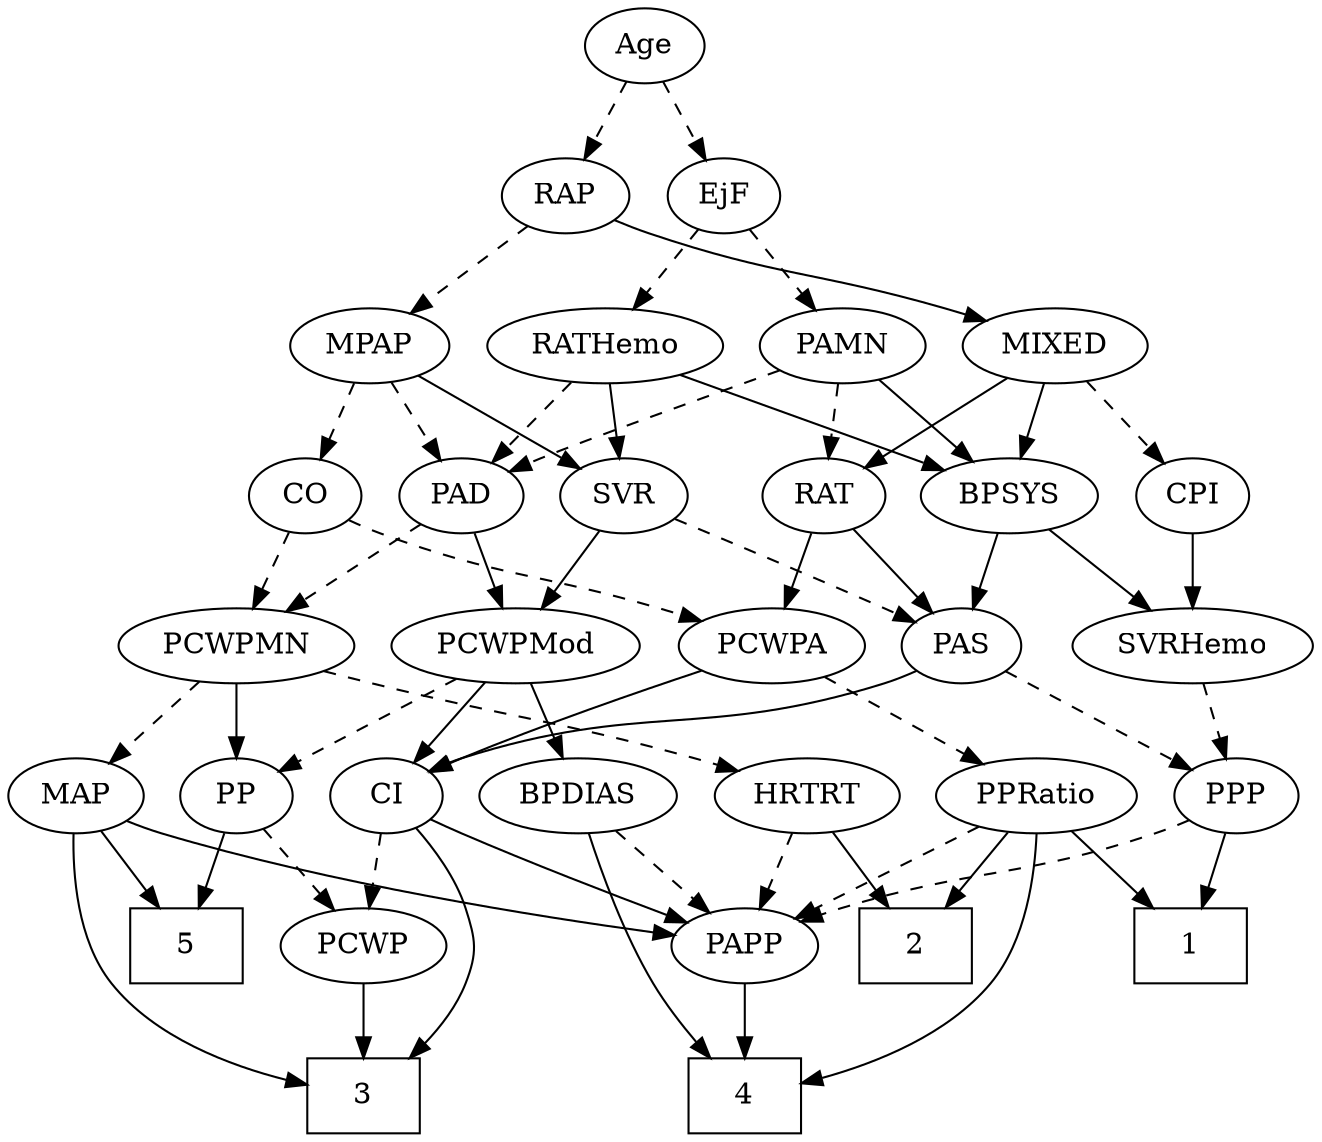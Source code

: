 strict digraph {
	graph [bb="0,0,580.59,540"];
	node [label="\N"];
	1	[height=0.5,
		pos="48.046,90",
		shape=box,
		width=0.75];
	2	[height=0.5,
		pos="174.05,90",
		shape=box,
		width=0.75];
	3	[height=0.5,
		pos="415.05,18",
		shape=box,
		width=0.75];
	4	[height=0.5,
		pos="253.05,18",
		shape=box,
		width=0.75];
	5	[height=0.5,
		pos="495.05,90",
		shape=box,
		width=0.75];
	Age	[height=0.5,
		pos="223.05,522",
		width=0.75];
	EjF	[height=0.5,
		pos="260.05,450",
		width=0.75];
	Age -> EjF	[pos="e,251.51,467.15 231.63,504.76 236.11,496.28 241.7,485.71 246.73,476.2",
		style=dashed];
	RAP	[height=0.5,
		pos="187.05,450",
		width=0.77632];
	Age -> RAP	[pos="e,195.6,467.63 214.7,504.76 210.4,496.4 205.05,486.02 200.21,476.61",
		style=dashed];
	PAMN	[height=0.5,
		pos="208.05,378",
		width=1.011];
	EjF -> PAMN	[pos="e,220.28,395.47 248.51,433.46 242.03,424.74 233.79,413.65 226.44,403.76",
		style=dashed];
	RATHemo	[height=0.5,
		pos="312.05,378",
		width=1.3721];
	EjF -> RATHemo	[pos="e,299.81,395.47 271.59,433.46 278.07,424.74 286.3,413.65 293.65,403.76",
		style=dashed];
	MIXED	[height=0.5,
		pos="113.05,378",
		width=1.1193];
	RAP -> MIXED	[pos="e,129.39,394.46 171.71,434.5 161.67,425 148.34,412.38 136.92,401.58",
		style=solid];
	MPAP	[height=0.5,
		pos="414.05,378",
		width=0.97491];
	RAP -> MPAP	[pos="e,387.24,389.98 208.68,438.23 213.65,435.99 218.97,433.77 224.05,432 287.14,409.95 306.3,416.08 370.05,396 372.59,395.2 375.21,394.32 \
377.83,393.41",
		style=dashed];
	BPSYS	[height=0.5,
		pos="133.05,306",
		width=1.0471];
	MIXED -> BPSYS	[pos="e,128.11,324.28 117.89,360.05 120.11,352.26 122.81,342.82 125.31,334.08",
		style=solid];
	CPI	[height=0.5,
		pos="50.046,306",
		width=0.75];
	MIXED -> CPI	[pos="e,63.423,321.86 98.75,361.12 90.302,351.73 79.474,339.7 70.173,329.36",
		style=dashed];
	RAT	[height=0.5,
		pos="216.05,306",
		width=0.75827];
	MIXED -> RAT	[pos="e,197.49,319.61 134.39,362.5 150.24,351.72 171.99,336.94 189.05,325.34",
		style=solid];
	PAD	[height=0.5,
		pos="379.05,306",
		width=0.79437];
	MPAP -> PAD	[pos="e,387.28,323.47 405.75,360.41 401.61,352.13 396.51,341.92 391.88,332.66",
		style=dashed];
	CO	[height=0.5,
		pos="453.05,306",
		width=0.75];
	MPAP -> CO	[pos="e,443.87,323.47 423.29,360.41 427.95,352.04 433.71,341.71 438.91,332.37",
		style=dashed];
	SVR	[height=0.5,
		pos="304.05,306",
		width=0.77632];
	MPAP -> SVR	[pos="e,323.35,319.28 392.84,363.5 375.48,352.46 350.8,336.75 331.86,324.7",
		style=solid];
	PAS	[height=0.5,
		pos="155.05,234",
		width=0.75];
	BPSYS -> PAS	[pos="e,149.77,251.79 138.37,288.05 140.88,280.06 143.94,270.33 146.75,261.4",
		style=solid];
	SVRHemo	[height=0.5,
		pos="50.046,234",
		width=1.3902];
	BPSYS -> SVRHemo	[pos="e,68.884,250.89 115.04,289.81 103.85,280.38 89.27,268.08 76.754,257.53",
		style=solid];
	PCWPMod	[height=0.5,
		pos="354.05,234",
		width=1.4443];
	PAD -> PCWPMod	[pos="e,360.22,252.28 372.99,288.05 370.18,280.18 366.77,270.62 363.61,261.79",
		style=solid];
	PCWPMN	[height=0.5,
		pos="474.05,234",
		width=1.3902];
	PAD -> PCWPMN	[pos="e,452.94,250.55 396.91,291.83 410.34,281.94 429.02,268.18 444.63,256.67",
		style=dashed];
	PCWPA	[height=0.5,
		pos="242.05,234",
		width=1.1555];
	CO -> PCWPA	[pos="e,273.81,245.8 431.97,294.36 427.13,292.11 421.96,289.86 417.05,288 363.38,267.68 347.83,269.08 293.05,252 289.93,251.03 286.71,\
250 283.47,248.96",
		style=dashed];
	CO -> PCWPMN	[pos="e,468.86,252.28 458.13,288.05 460.47,280.26 463.3,270.82 465.92,262.08",
		style=dashed];
	PPP	[height=0.5,
		pos="33.046,162",
		width=0.75];
	PAS -> PPP	[pos="e,52.91,174.4 135.17,221.6 115.23,210.16 84.32,192.42 61.725,179.46",
		style=dashed];
	CI	[height=0.5,
		pos="402.05,162",
		width=0.75];
	PAS -> CI	[pos="e,381.45,173.75 175.64,222.25 180.59,219.95 185.93,217.71 191.05,216 266.37,190.87 290.72,205.13 366.05,180 367.96,179.36 369.91,\
178.64 371.86,177.88",
		style=solid];
	PAMN -> BPSYS	[pos="e,149.55,322.4 191.77,361.81 181.62,352.34 168.37,339.97 157.03,329.39",
		style=solid];
	PAMN -> PAD	[pos="e,356.61,317.22 235.95,366.27 262.95,355.79 304.99,339.24 341.05,324 343.1,323.13 345.21,322.22 347.34,321.3",
		style=dashed];
	PAMN -> RAT	[pos="e,214.09,324.1 210.02,359.7 210.9,351.98 211.96,342.71 212.95,334.11",
		style=dashed];
	RATHemo -> BPSYS	[pos="e,161.39,318.08 279.63,364.32 249.04,352.36 203.19,334.43 170.93,321.82",
		style=solid];
	RATHemo -> PAD	[pos="e,364.96,321.72 327.59,360.76 336.58,351.37 348.03,339.41 357.84,329.15",
		style=dashed];
	RATHemo -> SVR	[pos="e,306,324.1 310.07,359.7 309.19,351.98 308.13,342.71 307.14,334.11",
		style=solid];
	CPI -> SVRHemo	[pos="e,50.046,252.1 50.046,287.7 50.046,279.98 50.046,270.71 50.046,262.11",
		style=solid];
	RAT -> PAS	[pos="e,168.26,250.16 202.81,289.81 194.66,280.45 184.05,268.28 174.9,257.79",
		style=solid];
	RAT -> PCWPA	[pos="e,235.75,251.96 222.21,288.41 225.21,280.34 228.89,270.43 232.26,261.35",
		style=solid];
	SVR -> PAS	[pos="e,176.36,245.08 281.95,294.66 259.17,283.99 222.61,266.86 191.05,252 189.26,251.16 187.43,250.3 185.58,249.43",
		style=dashed];
	SVR -> PCWPMod	[pos="e,341.93,251.96 315.14,289.46 321.28,280.87 329.07,269.97 336.05,260.19",
		style=solid];
	BPDIAS	[height=0.5,
		pos="315.05,162",
		width=1.1735];
	PCWPMod -> BPDIAS	[pos="e,324.4,179.79 344.6,216.05 340.01,207.8 334.38,197.7 329.27,188.54",
		style=solid];
	PP	[height=0.5,
		pos="474.05,162",
		width=0.75];
	PCWPMod -> PP	[pos="e,454.18,174.59 379.49,218.15 398.82,206.88 425.41,191.37 445.47,179.67",
		style=dashed];
	PCWPMod -> CI	[pos="e,391.08,178.99 365.42,216.41 371.36,207.74 378.75,196.97 385.33,187.38",
		style=solid];
	PPRatio	[height=0.5,
		pos="118.05,162",
		width=1.1013];
	PCWPA -> PPRatio	[pos="e,142.19,176.63 217.84,219.34 198.81,208.59 172.09,193.51 151.09,181.66",
		style=dashed];
	PCWPA -> CI	[pos="e,380.79,173.2 270.99,220.99 296.21,210.44 333.7,194.55 366.05,180 367.84,179.19 369.68,178.35 371.54,177.5",
		style=solid];
	MAP	[height=0.5,
		pos="550.05,162",
		width=0.84854];
	PCWPMN -> MAP	[pos="e,534.32,177.48 491.67,216.76 502.15,207.12 515.55,194.77 526.88,184.34",
		style=dashed];
	PCWPMN -> PP	[pos="e,474.05,180.1 474.05,215.7 474.05,207.98 474.05,198.71 474.05,190.11",
		style=solid];
	HRTRT	[height=0.5,
		pos="215.05,162",
		width=1.1013];
	PCWPMN -> HRTRT	[pos="e,244.95,173.91 436.66,221.95 429.5,219.91 422.06,217.84 415.05,216 348.32,198.44 330.27,199.33 264.05,180 260.93,179.09 257.73,\
178.1 254.52,177.07",
		style=dashed];
	SVRHemo -> PPP	[pos="e,37.241,180.28 45.93,216.05 44.037,208.26 41.745,198.82 39.622,190.08",
		style=dashed];
	BPDIAS -> 4	[pos="e,269.55,36.357 313.2,143.88 310.72,125.42 305.25,95.5 294.05,72 289.39,62.235 282.7,52.57 276.08,44.222",
		style=solid];
	PAPP	[height=0.5,
		pos="253.05,90",
		width=0.88464];
	BPDIAS -> PAPP	[pos="e,266.92,106.67 300.67,144.76 292.65,135.71 282.53,124.29 273.68,114.3",
		style=dashed];
	MAP -> 3	[pos="e,442.39,24.113 550.74,143.67 550.61,124.18 547.56,92.578 531.05,72 511.47,47.609 478.18,33.998 452.27,26.698",
		style=solid];
	MAP -> 5	[pos="e,508.76,108.46 537.84,145.46 531.18,136.99 522.77,126.29 515.17,116.61",
		style=solid];
	MAP -> PAPP	[pos="e,283.61,95.291 526.65,150.14 521.27,147.9 515.52,145.71 510.05,144 435.19,120.63 344.8,104.72 293.61,96.812",
		style=solid];
	PP -> 5	[pos="e,489.86,108.28 479.13,144.05 481.47,136.26 484.3,126.82 486.92,118.08",
		style=solid];
	PCWP	[height=0.5,
		pos="415.05,90",
		width=0.97491];
	PP -> PCWP	[pos="e,428.64,107.13 461.24,145.81 453.65,136.8 443.85,125.18 435.24,114.95",
		style=dashed];
	PPP -> 1	[pos="e,44.344,108.28 36.677,144.05 38.347,136.26 40.369,126.82 42.243,118.08",
		style=solid];
	PPP -> PAPP	[pos="e,228.23,101.43 54.081,150.24 58.922,148 64.103,145.78 69.046,144 129.9,122.09 148.52,127.93 210.05,108 212.93,107.07 215.9,106.04 \
218.87,104.96",
		style=dashed];
	PPRatio -> 1	[pos="e,65.338,108.29 102.16,145.12 93.418,136.37 82.379,125.33 72.555,115.51",
		style=solid];
	PPRatio -> 2	[pos="e,160.35,108.12 131.03,144.76 137.83,136.27 146.3,125.68 153.93,116.15",
		style=solid];
	PPRatio -> 4	[pos="e,225.99,24.231 117.59,143.67 117.97,124.17 121.42,92.565 138.05,72 157.57,47.855 190.56,34.219 216.21,26.846",
		style=solid];
	PPRatio -> PAPP	[pos="e,230.35,102.77 143.12,148 165.2,136.55 197.47,119.82 221.33,107.44",
		style=dashed];
	PCWP -> 3	[pos="e,415.05,36.104 415.05,71.697 415.05,63.983 415.05,54.712 415.05,46.112",
		style=solid];
	CI -> 3	[pos="e,395.57,36.082 390.18,145.76 383.1,135.66 374.78,121.79 371.05,108 366.86,92.557 365.61,87.049 371.05,72 374.8,61.6 381.58,51.8 \
388.71,43.522",
		style=solid];
	CI -> PCWP	[pos="e,411.84,108.28 405.19,144.05 406.62,136.35 408.35,127.03 409.96,118.36",
		style=dashed];
	CI -> PAPP	[pos="e,276.86,102.15 380.73,150.92 375.9,148.64 370.8,146.24 366.05,144 339.11,131.32 308.54,116.99 286,106.43",
		style=solid];
	PAPP -> 4	[pos="e,253.05,36.104 253.05,71.697 253.05,63.983 253.05,54.712 253.05,46.112",
		style=solid];
	HRTRT -> 2	[pos="e,184.26,108.45 205.33,144.41 200.57,136.28 194.73,126.31 189.38,117.18",
		style=solid];
	HRTRT -> PAPP	[pos="e,244.1,107.47 224.05,144.41 228.59,136.04 234.2,125.71 239.27,116.37",
		style=dashed];
}
